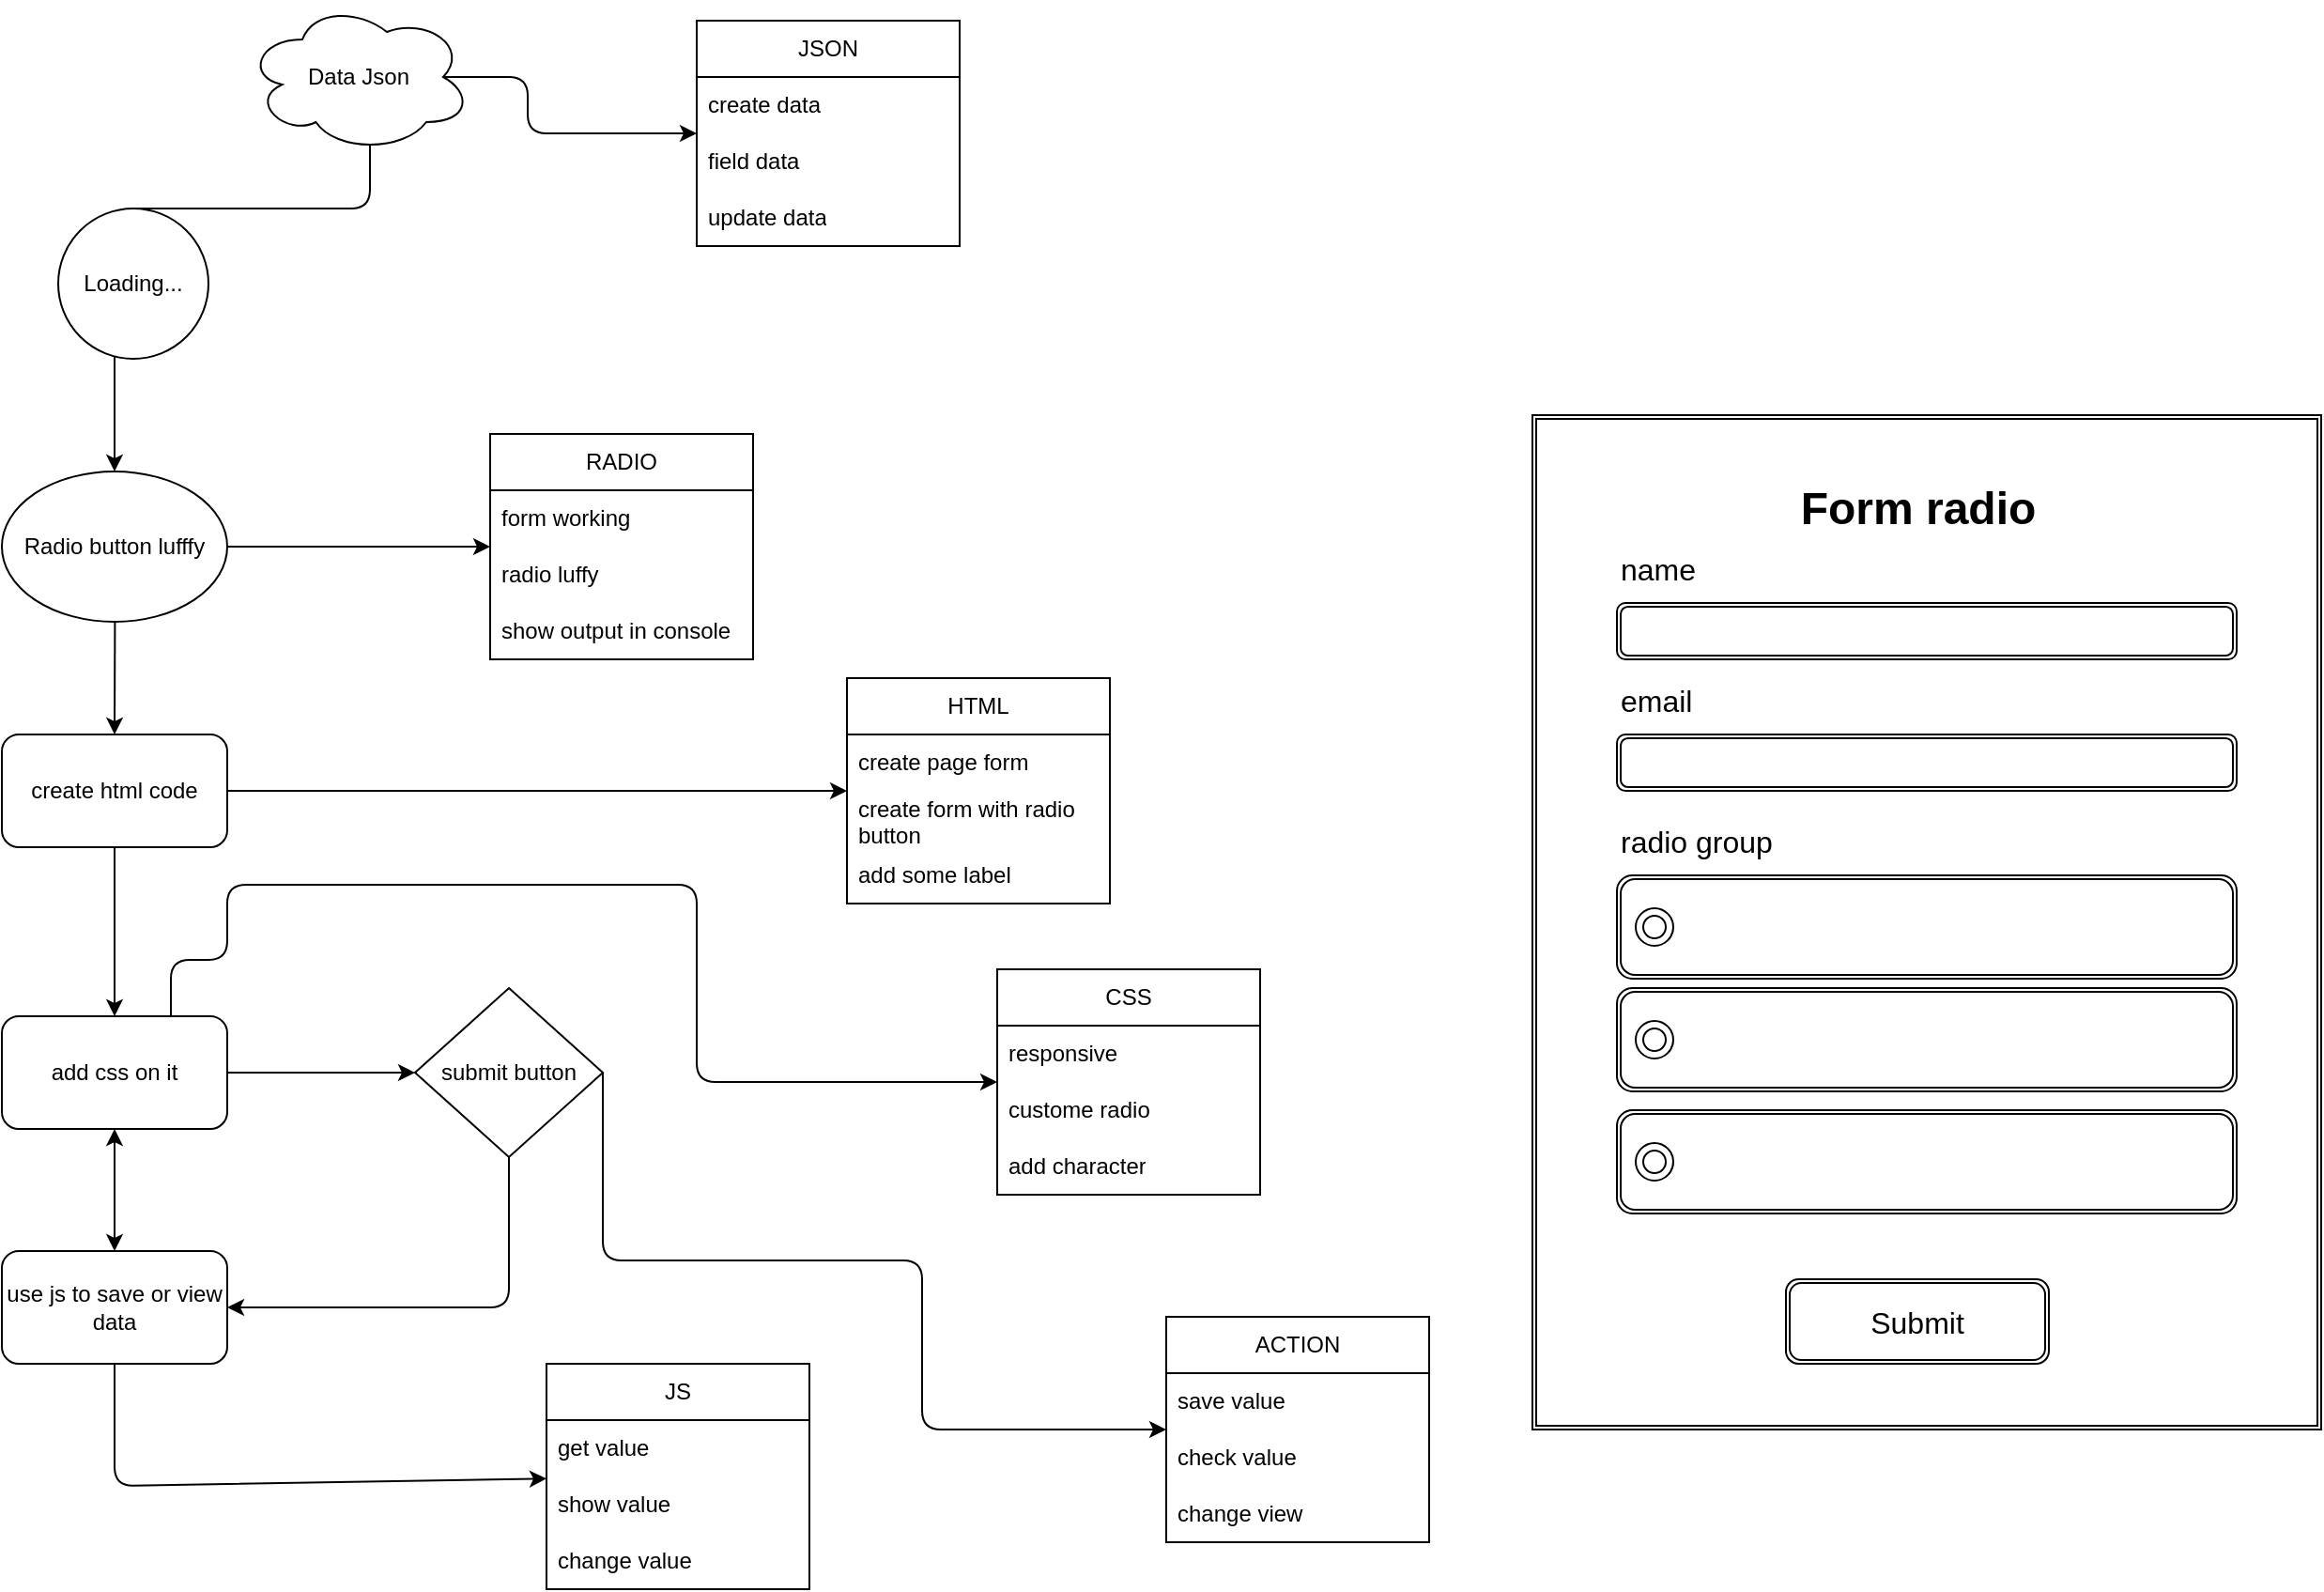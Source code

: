 <mxfile>
    <diagram id="OrK2uMEfgFBTz6Dm740T" name="Page-1">
        <mxGraphModel dx="1136" dy="652" grid="1" gridSize="10" guides="1" tooltips="1" connect="1" arrows="1" fold="1" page="1" pageScale="1" pageWidth="1700" pageHeight="1100" math="0" shadow="0">
            <root>
                <mxCell id="0"/>
                <mxCell id="1" parent="0"/>
                <mxCell id="3" value="Radio button lufffy" style="ellipse;whiteSpace=wrap;html=1;" parent="1" vertex="1">
                    <mxGeometry x="160" y="380" width="120" height="80" as="geometry"/>
                </mxCell>
                <mxCell id="4" value="create html code" style="rounded=1;whiteSpace=wrap;html=1;" parent="1" vertex="1">
                    <mxGeometry x="160" y="520" width="120" height="60" as="geometry"/>
                </mxCell>
                <mxCell id="5" value="" style="endArrow=classic;html=1;entryX=0.5;entryY=0;entryDx=0;entryDy=0;" parent="1" source="3" target="4" edge="1">
                    <mxGeometry width="50" height="50" relative="1" as="geometry">
                        <mxPoint x="600" y="760" as="sourcePoint"/>
                        <mxPoint x="650" y="710" as="targetPoint"/>
                    </mxGeometry>
                </mxCell>
                <mxCell id="6" value="add css on it" style="rounded=1;whiteSpace=wrap;html=1;" parent="1" vertex="1">
                    <mxGeometry x="160" y="670" width="120" height="60" as="geometry"/>
                </mxCell>
                <mxCell id="7" value="" style="endArrow=classic;html=1;exitX=0.5;exitY=1;exitDx=0;exitDy=0;entryX=0.5;entryY=0;entryDx=0;entryDy=0;" parent="1" source="4" target="6" edge="1">
                    <mxGeometry width="50" height="50" relative="1" as="geometry">
                        <mxPoint x="600" y="760" as="sourcePoint"/>
                        <mxPoint x="650" y="710" as="targetPoint"/>
                    </mxGeometry>
                </mxCell>
                <mxCell id="8" value="submit button" style="rhombus;whiteSpace=wrap;html=1;" parent="1" vertex="1">
                    <mxGeometry x="380" y="655" width="100" height="90" as="geometry"/>
                </mxCell>
                <mxCell id="9" value="" style="endArrow=classic;html=1;entryX=0;entryY=0.5;entryDx=0;entryDy=0;exitX=1;exitY=0.5;exitDx=0;exitDy=0;" parent="1" source="6" edge="1">
                    <mxGeometry width="50" height="50" relative="1" as="geometry">
                        <mxPoint x="270" y="730" as="sourcePoint"/>
                        <mxPoint x="380" y="700" as="targetPoint"/>
                    </mxGeometry>
                </mxCell>
                <mxCell id="10" value="use js to save or view data" style="rounded=1;whiteSpace=wrap;html=1;" parent="1" vertex="1">
                    <mxGeometry x="160" y="795" width="120" height="60" as="geometry"/>
                </mxCell>
                <mxCell id="11" value="" style="endArrow=classic;html=1;exitX=0.5;exitY=1;exitDx=0;exitDy=0;entryX=1;entryY=0.5;entryDx=0;entryDy=0;" parent="1" target="10" edge="1">
                    <mxGeometry width="50" height="50" relative="1" as="geometry">
                        <mxPoint x="430" y="745" as="sourcePoint"/>
                        <mxPoint x="650" y="710" as="targetPoint"/>
                        <Array as="points">
                            <mxPoint x="430" y="825"/>
                        </Array>
                    </mxGeometry>
                </mxCell>
                <mxCell id="12" value="" style="endArrow=classic;startArrow=classic;html=1;entryX=0.5;entryY=1;entryDx=0;entryDy=0;exitX=0.5;exitY=0;exitDx=0;exitDy=0;" parent="1" source="10" target="6" edge="1">
                    <mxGeometry width="50" height="50" relative="1" as="geometry">
                        <mxPoint x="220" y="800" as="sourcePoint"/>
                        <mxPoint x="650" y="710" as="targetPoint"/>
                    </mxGeometry>
                </mxCell>
                <mxCell id="13" value="RADIO" style="swimlane;fontStyle=0;childLayout=stackLayout;horizontal=1;startSize=30;horizontalStack=0;resizeParent=1;resizeParentMax=0;resizeLast=0;collapsible=1;marginBottom=0;whiteSpace=wrap;html=1;" parent="1" vertex="1">
                    <mxGeometry x="420" y="360" width="140" height="120" as="geometry">
                        <mxRectangle x="450" y="20" width="70" height="30" as="alternateBounds"/>
                    </mxGeometry>
                </mxCell>
                <mxCell id="14" value="form working" style="text;strokeColor=none;fillColor=none;align=left;verticalAlign=middle;spacingLeft=4;spacingRight=4;overflow=hidden;points=[[0,0.5],[1,0.5]];portConstraint=eastwest;rotatable=0;whiteSpace=wrap;html=1;" parent="13" vertex="1">
                    <mxGeometry y="30" width="140" height="30" as="geometry"/>
                </mxCell>
                <mxCell id="15" value="radio luffy" style="text;strokeColor=none;fillColor=none;align=left;verticalAlign=middle;spacingLeft=4;spacingRight=4;overflow=hidden;points=[[0,0.5],[1,0.5]];portConstraint=eastwest;rotatable=0;whiteSpace=wrap;html=1;" parent="13" vertex="1">
                    <mxGeometry y="60" width="140" height="30" as="geometry"/>
                </mxCell>
                <mxCell id="16" value="show output in console" style="text;strokeColor=none;fillColor=none;align=left;verticalAlign=middle;spacingLeft=4;spacingRight=4;overflow=hidden;points=[[0,0.5],[1,0.5]];portConstraint=eastwest;rotatable=0;whiteSpace=wrap;html=1;" parent="13" vertex="1">
                    <mxGeometry y="90" width="140" height="30" as="geometry"/>
                </mxCell>
                <mxCell id="17" value="" style="endArrow=classic;html=1;exitX=1;exitY=0.5;exitDx=0;exitDy=0;" parent="1" source="3" target="13" edge="1">
                    <mxGeometry width="50" height="50" relative="1" as="geometry">
                        <mxPoint x="600" y="720" as="sourcePoint"/>
                        <mxPoint x="650" y="670" as="targetPoint"/>
                    </mxGeometry>
                </mxCell>
                <mxCell id="20" value="HTML" style="swimlane;fontStyle=0;childLayout=stackLayout;horizontal=1;startSize=30;horizontalStack=0;resizeParent=1;resizeParentMax=0;resizeLast=0;collapsible=1;marginBottom=0;whiteSpace=wrap;html=1;" parent="1" vertex="1">
                    <mxGeometry x="610" y="490" width="140" height="120" as="geometry"/>
                </mxCell>
                <mxCell id="21" value="create page form" style="text;strokeColor=none;fillColor=none;align=left;verticalAlign=middle;spacingLeft=4;spacingRight=4;overflow=hidden;points=[[0,0.5],[1,0.5]];portConstraint=eastwest;rotatable=0;whiteSpace=wrap;html=1;" parent="20" vertex="1">
                    <mxGeometry y="30" width="140" height="30" as="geometry"/>
                </mxCell>
                <mxCell id="22" value="create form with radio button" style="text;strokeColor=none;fillColor=none;align=left;verticalAlign=middle;spacingLeft=4;spacingRight=4;overflow=hidden;points=[[0,0.5],[1,0.5]];portConstraint=eastwest;rotatable=0;whiteSpace=wrap;html=1;" parent="20" vertex="1">
                    <mxGeometry y="60" width="140" height="30" as="geometry"/>
                </mxCell>
                <mxCell id="23" value="add some label" style="text;strokeColor=none;fillColor=none;align=left;verticalAlign=middle;spacingLeft=4;spacingRight=4;overflow=hidden;points=[[0,0.5],[1,0.5]];portConstraint=eastwest;rotatable=0;whiteSpace=wrap;html=1;" parent="20" vertex="1">
                    <mxGeometry y="90" width="140" height="30" as="geometry"/>
                </mxCell>
                <mxCell id="24" value="" style="endArrow=classic;html=1;exitX=1;exitY=0.5;exitDx=0;exitDy=0;" parent="1" source="4" target="20" edge="1">
                    <mxGeometry width="50" height="50" relative="1" as="geometry">
                        <mxPoint x="600" y="720" as="sourcePoint"/>
                        <mxPoint x="650" y="670" as="targetPoint"/>
                    </mxGeometry>
                </mxCell>
                <mxCell id="25" value="CSS" style="swimlane;fontStyle=0;childLayout=stackLayout;horizontal=1;startSize=30;horizontalStack=0;resizeParent=1;resizeParentMax=0;resizeLast=0;collapsible=1;marginBottom=0;whiteSpace=wrap;html=1;" parent="1" vertex="1">
                    <mxGeometry x="690" y="645" width="140" height="120" as="geometry"/>
                </mxCell>
                <mxCell id="26" value="responsive" style="text;strokeColor=none;fillColor=none;align=left;verticalAlign=middle;spacingLeft=4;spacingRight=4;overflow=hidden;points=[[0,0.5],[1,0.5]];portConstraint=eastwest;rotatable=0;whiteSpace=wrap;html=1;" parent="25" vertex="1">
                    <mxGeometry y="30" width="140" height="30" as="geometry"/>
                </mxCell>
                <mxCell id="27" value="custome radio" style="text;strokeColor=none;fillColor=none;align=left;verticalAlign=middle;spacingLeft=4;spacingRight=4;overflow=hidden;points=[[0,0.5],[1,0.5]];portConstraint=eastwest;rotatable=0;whiteSpace=wrap;html=1;" parent="25" vertex="1">
                    <mxGeometry y="60" width="140" height="30" as="geometry"/>
                </mxCell>
                <mxCell id="28" value="add character" style="text;strokeColor=none;fillColor=none;align=left;verticalAlign=middle;spacingLeft=4;spacingRight=4;overflow=hidden;points=[[0,0.5],[1,0.5]];portConstraint=eastwest;rotatable=0;whiteSpace=wrap;html=1;" parent="25" vertex="1">
                    <mxGeometry y="90" width="140" height="30" as="geometry"/>
                </mxCell>
                <mxCell id="29" value="" style="endArrow=classic;html=1;exitX=0.75;exitY=0;exitDx=0;exitDy=0;" parent="1" source="6" target="25" edge="1">
                    <mxGeometry width="50" height="50" relative="1" as="geometry">
                        <mxPoint x="570" y="650" as="sourcePoint"/>
                        <mxPoint x="620" y="600" as="targetPoint"/>
                        <Array as="points">
                            <mxPoint x="250" y="640"/>
                            <mxPoint x="280" y="640"/>
                            <mxPoint x="280" y="600"/>
                            <mxPoint x="530" y="600"/>
                            <mxPoint x="530" y="705"/>
                        </Array>
                    </mxGeometry>
                </mxCell>
                <mxCell id="30" value="JS" style="swimlane;fontStyle=0;childLayout=stackLayout;horizontal=1;startSize=30;horizontalStack=0;resizeParent=1;resizeParentMax=0;resizeLast=0;collapsible=1;marginBottom=0;whiteSpace=wrap;html=1;" parent="1" vertex="1">
                    <mxGeometry x="450" y="855" width="140" height="120" as="geometry"/>
                </mxCell>
                <mxCell id="31" value="get value" style="text;strokeColor=none;fillColor=none;align=left;verticalAlign=middle;spacingLeft=4;spacingRight=4;overflow=hidden;points=[[0,0.5],[1,0.5]];portConstraint=eastwest;rotatable=0;whiteSpace=wrap;html=1;" parent="30" vertex="1">
                    <mxGeometry y="30" width="140" height="30" as="geometry"/>
                </mxCell>
                <mxCell id="32" value="show value" style="text;strokeColor=none;fillColor=none;align=left;verticalAlign=middle;spacingLeft=4;spacingRight=4;overflow=hidden;points=[[0,0.5],[1,0.5]];portConstraint=eastwest;rotatable=0;whiteSpace=wrap;html=1;" parent="30" vertex="1">
                    <mxGeometry y="60" width="140" height="30" as="geometry"/>
                </mxCell>
                <mxCell id="33" value="change value" style="text;strokeColor=none;fillColor=none;align=left;verticalAlign=middle;spacingLeft=4;spacingRight=4;overflow=hidden;points=[[0,0.5],[1,0.5]];portConstraint=eastwest;rotatable=0;whiteSpace=wrap;html=1;" parent="30" vertex="1">
                    <mxGeometry y="90" width="140" height="30" as="geometry"/>
                </mxCell>
                <mxCell id="34" value="" style="endArrow=classic;html=1;exitX=0.5;exitY=1;exitDx=0;exitDy=0;" parent="1" source="10" target="30" edge="1">
                    <mxGeometry width="50" height="50" relative="1" as="geometry">
                        <mxPoint x="570" y="710" as="sourcePoint"/>
                        <mxPoint x="620" y="660" as="targetPoint"/>
                        <Array as="points">
                            <mxPoint x="220" y="920"/>
                        </Array>
                    </mxGeometry>
                </mxCell>
                <mxCell id="35" value="ACTION" style="swimlane;fontStyle=0;childLayout=stackLayout;horizontal=1;startSize=30;horizontalStack=0;resizeParent=1;resizeParentMax=0;resizeLast=0;collapsible=1;marginBottom=0;whiteSpace=wrap;html=1;" parent="1" vertex="1">
                    <mxGeometry x="780" y="830" width="140" height="120" as="geometry"/>
                </mxCell>
                <mxCell id="36" value="save value" style="text;strokeColor=none;fillColor=none;align=left;verticalAlign=middle;spacingLeft=4;spacingRight=4;overflow=hidden;points=[[0,0.5],[1,0.5]];portConstraint=eastwest;rotatable=0;whiteSpace=wrap;html=1;" parent="35" vertex="1">
                    <mxGeometry y="30" width="140" height="30" as="geometry"/>
                </mxCell>
                <mxCell id="37" value="check value" style="text;strokeColor=none;fillColor=none;align=left;verticalAlign=middle;spacingLeft=4;spacingRight=4;overflow=hidden;points=[[0,0.5],[1,0.5]];portConstraint=eastwest;rotatable=0;whiteSpace=wrap;html=1;" parent="35" vertex="1">
                    <mxGeometry y="60" width="140" height="30" as="geometry"/>
                </mxCell>
                <mxCell id="38" value="change view" style="text;strokeColor=none;fillColor=none;align=left;verticalAlign=middle;spacingLeft=4;spacingRight=4;overflow=hidden;points=[[0,0.5],[1,0.5]];portConstraint=eastwest;rotatable=0;whiteSpace=wrap;html=1;" parent="35" vertex="1">
                    <mxGeometry y="90" width="140" height="30" as="geometry"/>
                </mxCell>
                <mxCell id="39" value="" style="endArrow=classic;html=1;exitX=1;exitY=0.5;exitDx=0;exitDy=0;" parent="1" source="8" target="35" edge="1">
                    <mxGeometry width="50" height="50" relative="1" as="geometry">
                        <mxPoint x="570" y="710" as="sourcePoint"/>
                        <mxPoint x="620" y="660" as="targetPoint"/>
                        <Array as="points">
                            <mxPoint x="480" y="800"/>
                            <mxPoint x="650" y="800"/>
                            <mxPoint x="650" y="890"/>
                        </Array>
                    </mxGeometry>
                </mxCell>
                <mxCell id="40" value="" style="shape=ext;double=1;rounded=0;whiteSpace=wrap;html=1;glass=0;shadow=0;" parent="1" vertex="1">
                    <mxGeometry x="975" y="350" width="420" height="540" as="geometry"/>
                </mxCell>
                <mxCell id="41" value="" style="shape=ext;double=1;rounded=1;whiteSpace=wrap;html=1;shadow=0;glass=0;sketch=0;" parent="1" vertex="1">
                    <mxGeometry x="1020" y="450" width="330" height="30" as="geometry"/>
                </mxCell>
                <mxCell id="42" value="&lt;span style=&quot;font-weight: normal;&quot;&gt;&lt;font style=&quot;font-size: 16px;&quot;&gt;name&lt;/font&gt;&lt;/span&gt;" style="text;strokeColor=none;fillColor=none;html=1;fontSize=24;fontStyle=1;verticalAlign=middle;align=left;rounded=0;shadow=0;glass=0;sketch=0;" parent="1" vertex="1">
                    <mxGeometry x="1020" y="410" width="100" height="40" as="geometry"/>
                </mxCell>
                <mxCell id="43" value="" style="shape=ext;double=1;rounded=1;whiteSpace=wrap;html=1;shadow=0;glass=0;sketch=0;" parent="1" vertex="1">
                    <mxGeometry x="1020" y="520" width="330" height="30" as="geometry"/>
                </mxCell>
                <mxCell id="44" value="&lt;span style=&quot;font-weight: normal;&quot;&gt;&lt;font style=&quot;font-size: 16px;&quot;&gt;email&lt;/font&gt;&lt;/span&gt;" style="text;strokeColor=none;fillColor=none;html=1;fontSize=24;fontStyle=1;verticalAlign=middle;align=left;rounded=0;shadow=0;glass=0;sketch=0;" parent="1" vertex="1">
                    <mxGeometry x="1020" y="480" width="100" height="40" as="geometry"/>
                </mxCell>
                <mxCell id="45" value="Form radio" style="text;strokeColor=none;fillColor=none;html=1;fontSize=24;fontStyle=1;verticalAlign=middle;align=center;rounded=0;shadow=0;glass=0;sketch=0;" parent="1" vertex="1">
                    <mxGeometry x="1130" y="380" width="100" height="40" as="geometry"/>
                </mxCell>
                <mxCell id="46" value="" style="shape=ext;double=1;rounded=1;whiteSpace=wrap;html=1;shadow=0;glass=0;sketch=0;fontSize=16;" parent="1" vertex="1">
                    <mxGeometry x="1020" y="595" width="330" height="55" as="geometry"/>
                </mxCell>
                <mxCell id="47" value="" style="shape=ext;double=1;rounded=1;whiteSpace=wrap;html=1;shadow=0;glass=0;sketch=0;fontSize=16;" parent="1" vertex="1">
                    <mxGeometry x="1020" y="655" width="330" height="55" as="geometry"/>
                </mxCell>
                <mxCell id="48" value="" style="shape=ext;double=1;rounded=1;whiteSpace=wrap;html=1;shadow=0;glass=0;sketch=0;fontSize=16;" parent="1" vertex="1">
                    <mxGeometry x="1020" y="720" width="330" height="55" as="geometry"/>
                </mxCell>
                <mxCell id="49" value="&lt;span style=&quot;font-weight: normal;&quot;&gt;&lt;font style=&quot;font-size: 16px;&quot;&gt;radio group&lt;/font&gt;&lt;/span&gt;" style="text;strokeColor=none;fillColor=none;html=1;fontSize=24;fontStyle=1;verticalAlign=middle;align=left;rounded=0;shadow=0;glass=0;sketch=0;" parent="1" vertex="1">
                    <mxGeometry x="1020" y="555" width="100" height="40" as="geometry"/>
                </mxCell>
                <mxCell id="50" value="" style="ellipse;shape=doubleEllipse;whiteSpace=wrap;html=1;aspect=fixed;rounded=0;shadow=0;glass=0;sketch=0;fontSize=16;" parent="1" vertex="1">
                    <mxGeometry x="1030" y="612.5" width="20" height="20" as="geometry"/>
                </mxCell>
                <mxCell id="51" value="" style="ellipse;shape=doubleEllipse;whiteSpace=wrap;html=1;aspect=fixed;rounded=0;shadow=0;glass=0;sketch=0;fontSize=16;" parent="1" vertex="1">
                    <mxGeometry x="1030" y="672.5" width="20" height="20" as="geometry"/>
                </mxCell>
                <mxCell id="52" value="" style="ellipse;shape=doubleEllipse;whiteSpace=wrap;html=1;aspect=fixed;rounded=0;shadow=0;glass=0;sketch=0;fontSize=16;" parent="1" vertex="1">
                    <mxGeometry x="1030" y="737.5" width="20" height="20" as="geometry"/>
                </mxCell>
                <mxCell id="53" value="Submit" style="shape=ext;double=1;rounded=1;whiteSpace=wrap;html=1;shadow=0;glass=0;sketch=0;fontSize=16;" parent="1" vertex="1">
                    <mxGeometry x="1110" y="810" width="140" height="45" as="geometry"/>
                </mxCell>
                <mxCell id="91" value="Data Json" style="ellipse;shape=cloud;whiteSpace=wrap;html=1;" parent="1" vertex="1">
                    <mxGeometry x="290" y="130" width="120" height="80" as="geometry"/>
                </mxCell>
                <mxCell id="92" value="" style="endArrow=classic;html=1;exitX=0.55;exitY=0.95;exitDx=0;exitDy=0;exitPerimeter=0;entryX=0.5;entryY=0;entryDx=0;entryDy=0;startArrow=none;" parent="1" source="98" target="3" edge="1">
                    <mxGeometry width="50" height="50" relative="1" as="geometry">
                        <mxPoint x="400" y="530" as="sourcePoint"/>
                        <mxPoint x="450" y="480" as="targetPoint"/>
                        <Array as="points">
                            <mxPoint x="220" y="280"/>
                        </Array>
                    </mxGeometry>
                </mxCell>
                <mxCell id="93" value="JSON" style="swimlane;fontStyle=0;childLayout=stackLayout;horizontal=1;startSize=30;horizontalStack=0;resizeParent=1;resizeParentMax=0;resizeLast=0;collapsible=1;marginBottom=0;whiteSpace=wrap;html=1;" parent="1" vertex="1">
                    <mxGeometry x="530" y="140" width="140" height="120" as="geometry"/>
                </mxCell>
                <mxCell id="94" value="create data" style="text;strokeColor=none;fillColor=none;align=left;verticalAlign=middle;spacingLeft=4;spacingRight=4;overflow=hidden;points=[[0,0.5],[1,0.5]];portConstraint=eastwest;rotatable=0;whiteSpace=wrap;html=1;" parent="93" vertex="1">
                    <mxGeometry y="30" width="140" height="30" as="geometry"/>
                </mxCell>
                <mxCell id="95" value="field data" style="text;strokeColor=none;fillColor=none;align=left;verticalAlign=middle;spacingLeft=4;spacingRight=4;overflow=hidden;points=[[0,0.5],[1,0.5]];portConstraint=eastwest;rotatable=0;whiteSpace=wrap;html=1;" parent="93" vertex="1">
                    <mxGeometry y="60" width="140" height="30" as="geometry"/>
                </mxCell>
                <mxCell id="96" value="update data" style="text;strokeColor=none;fillColor=none;align=left;verticalAlign=middle;spacingLeft=4;spacingRight=4;overflow=hidden;points=[[0,0.5],[1,0.5]];portConstraint=eastwest;rotatable=0;whiteSpace=wrap;html=1;" parent="93" vertex="1">
                    <mxGeometry y="90" width="140" height="30" as="geometry"/>
                </mxCell>
                <mxCell id="97" value="" style="endArrow=classic;html=1;exitX=0.875;exitY=0.5;exitDx=0;exitDy=0;exitPerimeter=0;" parent="1" source="91" target="93" edge="1">
                    <mxGeometry width="50" height="50" relative="1" as="geometry">
                        <mxPoint x="410" y="170" as="sourcePoint"/>
                        <mxPoint x="560" y="380" as="targetPoint"/>
                        <Array as="points">
                            <mxPoint x="440" y="170"/>
                            <mxPoint x="440" y="200"/>
                        </Array>
                    </mxGeometry>
                </mxCell>
                <mxCell id="99" value="" style="endArrow=none;html=1;exitX=0.55;exitY=0.95;exitDx=0;exitDy=0;exitPerimeter=0;entryX=0.5;entryY=0;entryDx=0;entryDy=0;" edge="1" parent="1" source="91" target="98">
                    <mxGeometry width="50" height="50" relative="1" as="geometry">
                        <mxPoint x="356" y="206" as="sourcePoint"/>
                        <mxPoint x="220" y="380" as="targetPoint"/>
                        <Array as="points">
                            <mxPoint x="356" y="240"/>
                        </Array>
                    </mxGeometry>
                </mxCell>
                <mxCell id="98" value="Loading..." style="ellipse;whiteSpace=wrap;html=1;aspect=fixed;" vertex="1" parent="1">
                    <mxGeometry x="190" y="240" width="80" height="80" as="geometry"/>
                </mxCell>
            </root>
        </mxGraphModel>
    </diagram>
</mxfile>